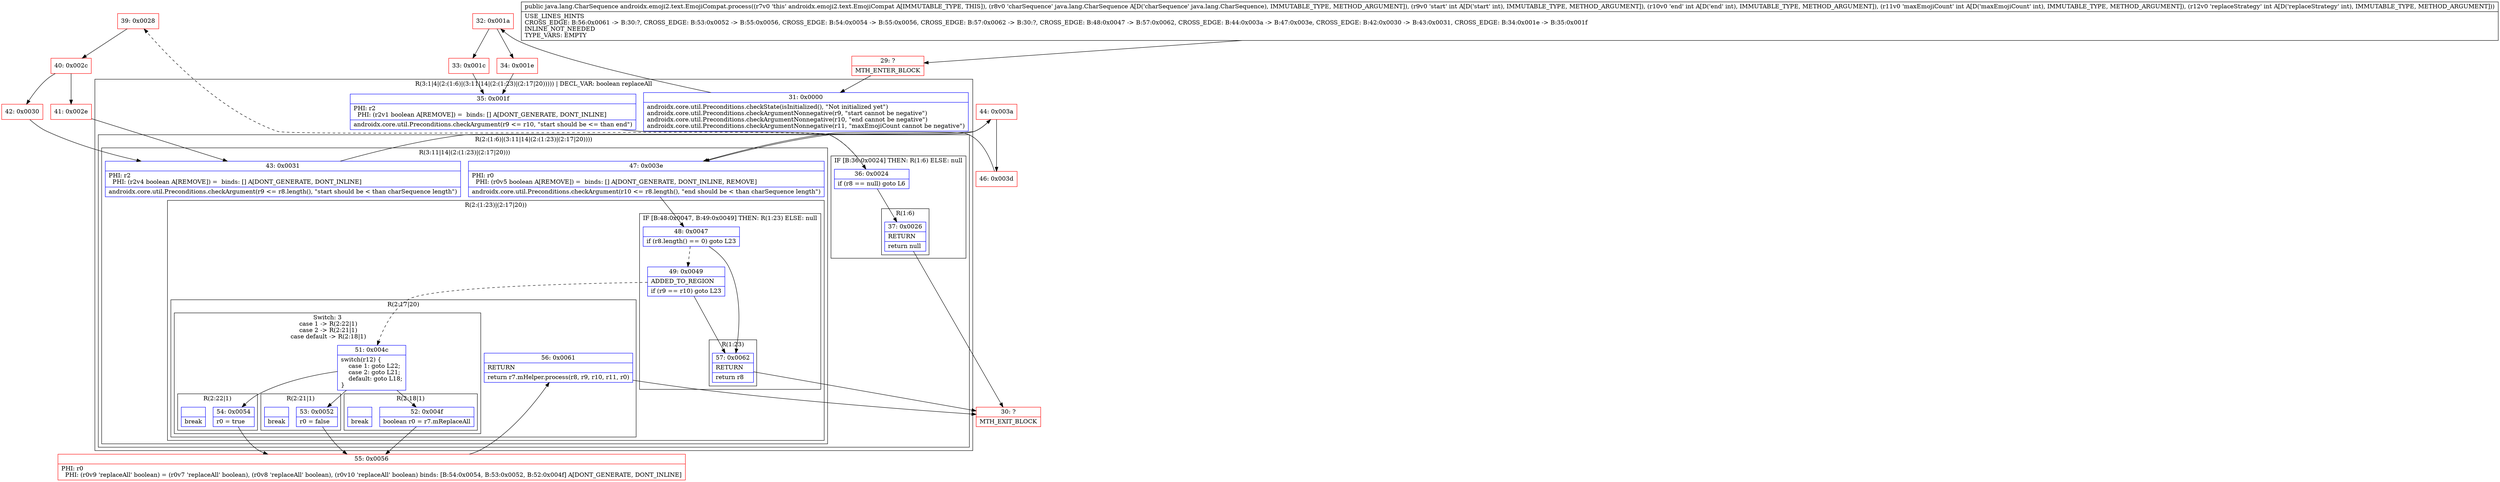 digraph "CFG forandroidx.emoji2.text.EmojiCompat.process(Ljava\/lang\/CharSequence;IIII)Ljava\/lang\/CharSequence;" {
subgraph cluster_Region_1334991592 {
label = "R(3:1|4|(2:(1:6)|(3:11|14|(2:(1:23)|(2:17|20))))) | DECL_VAR: boolean replaceAll\l";
node [shape=record,color=blue];
Node_31 [shape=record,label="{31\:\ 0x0000|androidx.core.util.Preconditions.checkState(isInitialized(), \"Not initialized yet\")\landroidx.core.util.Preconditions.checkArgumentNonnegative(r9, \"start cannot be negative\")\landroidx.core.util.Preconditions.checkArgumentNonnegative(r10, \"end cannot be negative\")\landroidx.core.util.Preconditions.checkArgumentNonnegative(r11, \"maxEmojiCount cannot be negative\")\l}"];
Node_35 [shape=record,label="{35\:\ 0x001f|PHI: r2 \l  PHI: (r2v1 boolean A[REMOVE]) =  binds: [] A[DONT_GENERATE, DONT_INLINE]\l|androidx.core.util.Preconditions.checkArgument(r9 \<= r10, \"start should be \<= than end\")\l}"];
subgraph cluster_Region_1066722822 {
label = "R(2:(1:6)|(3:11|14|(2:(1:23)|(2:17|20))))";
node [shape=record,color=blue];
subgraph cluster_IfRegion_1064089460 {
label = "IF [B:36:0x0024] THEN: R(1:6) ELSE: null";
node [shape=record,color=blue];
Node_36 [shape=record,label="{36\:\ 0x0024|if (r8 == null) goto L6\l}"];
subgraph cluster_Region_1852307821 {
label = "R(1:6)";
node [shape=record,color=blue];
Node_37 [shape=record,label="{37\:\ 0x0026|RETURN\l|return null\l}"];
}
}
subgraph cluster_Region_864009043 {
label = "R(3:11|14|(2:(1:23)|(2:17|20)))";
node [shape=record,color=blue];
Node_43 [shape=record,label="{43\:\ 0x0031|PHI: r2 \l  PHI: (r2v4 boolean A[REMOVE]) =  binds: [] A[DONT_GENERATE, DONT_INLINE]\l|androidx.core.util.Preconditions.checkArgument(r9 \<= r8.length(), \"start should be \< than charSequence length\")\l}"];
Node_47 [shape=record,label="{47\:\ 0x003e|PHI: r0 \l  PHI: (r0v5 boolean A[REMOVE]) =  binds: [] A[DONT_GENERATE, DONT_INLINE, REMOVE]\l|androidx.core.util.Preconditions.checkArgument(r10 \<= r8.length(), \"end should be \< than charSequence length\")\l}"];
subgraph cluster_Region_734257132 {
label = "R(2:(1:23)|(2:17|20))";
node [shape=record,color=blue];
subgraph cluster_IfRegion_1909328631 {
label = "IF [B:48:0x0047, B:49:0x0049] THEN: R(1:23) ELSE: null";
node [shape=record,color=blue];
Node_48 [shape=record,label="{48\:\ 0x0047|if (r8.length() == 0) goto L23\l}"];
Node_49 [shape=record,label="{49\:\ 0x0049|ADDED_TO_REGION\l|if (r9 == r10) goto L23\l}"];
subgraph cluster_Region_548616498 {
label = "R(1:23)";
node [shape=record,color=blue];
Node_57 [shape=record,label="{57\:\ 0x0062|RETURN\l|return r8\l}"];
}
}
subgraph cluster_Region_1851304788 {
label = "R(2:17|20)";
node [shape=record,color=blue];
subgraph cluster_SwitchRegion_1540437452 {
label = "Switch: 3
 case 1 -> R(2:22|1)
 case 2 -> R(2:21|1)
 case default -> R(2:18|1)";
node [shape=record,color=blue];
Node_51 [shape=record,label="{51\:\ 0x004c|switch(r12) \{\l    case 1: goto L22;\l    case 2: goto L21;\l    default: goto L18;\l\}\l}"];
subgraph cluster_Region_1355049712 {
label = "R(2:22|1)";
node [shape=record,color=blue];
Node_54 [shape=record,label="{54\:\ 0x0054|r0 = true\l}"];
Node_InsnContainer_1514739187 [shape=record,label="{|break\l}"];
}
subgraph cluster_Region_63080605 {
label = "R(2:21|1)";
node [shape=record,color=blue];
Node_53 [shape=record,label="{53\:\ 0x0052|r0 = false\l}"];
Node_InsnContainer_1661652257 [shape=record,label="{|break\l}"];
}
subgraph cluster_Region_1638692258 {
label = "R(2:18|1)";
node [shape=record,color=blue];
Node_52 [shape=record,label="{52\:\ 0x004f|boolean r0 = r7.mReplaceAll\l}"];
Node_InsnContainer_1210304543 [shape=record,label="{|break\l}"];
}
}
Node_56 [shape=record,label="{56\:\ 0x0061|RETURN\l|return r7.mHelper.process(r8, r9, r10, r11, r0)\l}"];
}
}
}
}
}
Node_29 [shape=record,color=red,label="{29\:\ ?|MTH_ENTER_BLOCK\l}"];
Node_32 [shape=record,color=red,label="{32\:\ 0x001a}"];
Node_33 [shape=record,color=red,label="{33\:\ 0x001c}"];
Node_30 [shape=record,color=red,label="{30\:\ ?|MTH_EXIT_BLOCK\l}"];
Node_39 [shape=record,color=red,label="{39\:\ 0x0028}"];
Node_40 [shape=record,color=red,label="{40\:\ 0x002c}"];
Node_41 [shape=record,color=red,label="{41\:\ 0x002e}"];
Node_44 [shape=record,color=red,label="{44\:\ 0x003a}"];
Node_46 [shape=record,color=red,label="{46\:\ 0x003d}"];
Node_55 [shape=record,color=red,label="{55\:\ 0x0056|PHI: r0 \l  PHI: (r0v9 'replaceAll' boolean) = (r0v7 'replaceAll' boolean), (r0v8 'replaceAll' boolean), (r0v10 'replaceAll' boolean) binds: [B:54:0x0054, B:53:0x0052, B:52:0x004f] A[DONT_GENERATE, DONT_INLINE]\l}"];
Node_42 [shape=record,color=red,label="{42\:\ 0x0030}"];
Node_34 [shape=record,color=red,label="{34\:\ 0x001e}"];
MethodNode[shape=record,label="{public java.lang.CharSequence androidx.emoji2.text.EmojiCompat.process((r7v0 'this' androidx.emoji2.text.EmojiCompat A[IMMUTABLE_TYPE, THIS]), (r8v0 'charSequence' java.lang.CharSequence A[D('charSequence' java.lang.CharSequence), IMMUTABLE_TYPE, METHOD_ARGUMENT]), (r9v0 'start' int A[D('start' int), IMMUTABLE_TYPE, METHOD_ARGUMENT]), (r10v0 'end' int A[D('end' int), IMMUTABLE_TYPE, METHOD_ARGUMENT]), (r11v0 'maxEmojiCount' int A[D('maxEmojiCount' int), IMMUTABLE_TYPE, METHOD_ARGUMENT]), (r12v0 'replaceStrategy' int A[D('replaceStrategy' int), IMMUTABLE_TYPE, METHOD_ARGUMENT]))  | USE_LINES_HINTS\lCROSS_EDGE: B:56:0x0061 \-\> B:30:?, CROSS_EDGE: B:53:0x0052 \-\> B:55:0x0056, CROSS_EDGE: B:54:0x0054 \-\> B:55:0x0056, CROSS_EDGE: B:57:0x0062 \-\> B:30:?, CROSS_EDGE: B:48:0x0047 \-\> B:57:0x0062, CROSS_EDGE: B:44:0x003a \-\> B:47:0x003e, CROSS_EDGE: B:42:0x0030 \-\> B:43:0x0031, CROSS_EDGE: B:34:0x001e \-\> B:35:0x001f\lINLINE_NOT_NEEDED\lTYPE_VARS: EMPTY\l}"];
MethodNode -> Node_29;Node_31 -> Node_32;
Node_35 -> Node_36;
Node_36 -> Node_37;
Node_36 -> Node_39[style=dashed];
Node_37 -> Node_30;
Node_43 -> Node_44;
Node_47 -> Node_48;
Node_48 -> Node_49[style=dashed];
Node_48 -> Node_57;
Node_49 -> Node_51[style=dashed];
Node_49 -> Node_57;
Node_57 -> Node_30;
Node_51 -> Node_52;
Node_51 -> Node_53;
Node_51 -> Node_54;
Node_54 -> Node_55;
Node_53 -> Node_55;
Node_52 -> Node_55;
Node_56 -> Node_30;
Node_29 -> Node_31;
Node_32 -> Node_33;
Node_32 -> Node_34;
Node_33 -> Node_35;
Node_39 -> Node_40;
Node_40 -> Node_41;
Node_40 -> Node_42;
Node_41 -> Node_43;
Node_44 -> Node_46;
Node_44 -> Node_47;
Node_46 -> Node_47;
Node_55 -> Node_56;
Node_42 -> Node_43;
Node_34 -> Node_35;
}

